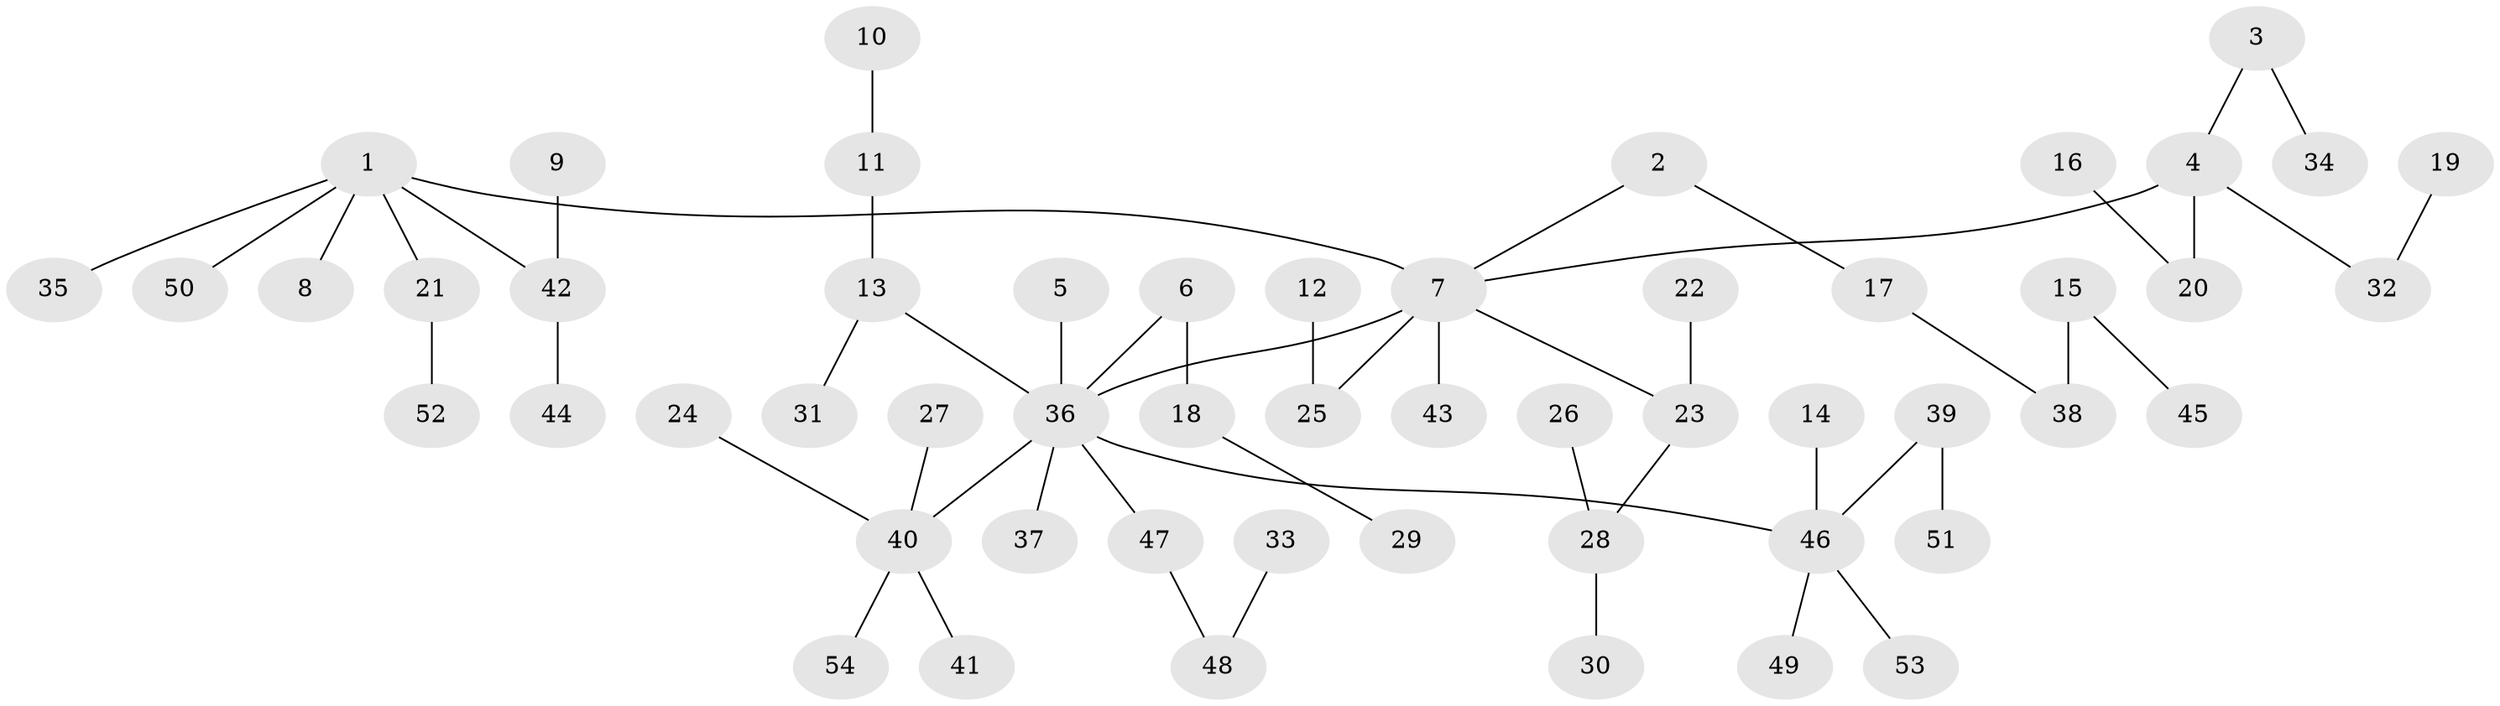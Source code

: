 // original degree distribution, {4: 0.056074766355140186, 8: 0.018691588785046728, 5: 0.018691588785046728, 2: 0.17757009345794392, 3: 0.16822429906542055, 6: 0.018691588785046728, 1: 0.5420560747663551}
// Generated by graph-tools (version 1.1) at 2025/26/03/09/25 03:26:26]
// undirected, 54 vertices, 53 edges
graph export_dot {
graph [start="1"]
  node [color=gray90,style=filled];
  1;
  2;
  3;
  4;
  5;
  6;
  7;
  8;
  9;
  10;
  11;
  12;
  13;
  14;
  15;
  16;
  17;
  18;
  19;
  20;
  21;
  22;
  23;
  24;
  25;
  26;
  27;
  28;
  29;
  30;
  31;
  32;
  33;
  34;
  35;
  36;
  37;
  38;
  39;
  40;
  41;
  42;
  43;
  44;
  45;
  46;
  47;
  48;
  49;
  50;
  51;
  52;
  53;
  54;
  1 -- 7 [weight=1.0];
  1 -- 8 [weight=1.0];
  1 -- 21 [weight=1.0];
  1 -- 35 [weight=1.0];
  1 -- 42 [weight=1.0];
  1 -- 50 [weight=1.0];
  2 -- 7 [weight=1.0];
  2 -- 17 [weight=1.0];
  3 -- 4 [weight=1.0];
  3 -- 34 [weight=1.0];
  4 -- 7 [weight=1.0];
  4 -- 20 [weight=1.0];
  4 -- 32 [weight=1.0];
  5 -- 36 [weight=1.0];
  6 -- 18 [weight=1.0];
  6 -- 36 [weight=1.0];
  7 -- 23 [weight=1.0];
  7 -- 25 [weight=1.0];
  7 -- 36 [weight=1.0];
  7 -- 43 [weight=1.0];
  9 -- 42 [weight=1.0];
  10 -- 11 [weight=1.0];
  11 -- 13 [weight=1.0];
  12 -- 25 [weight=1.0];
  13 -- 31 [weight=1.0];
  13 -- 36 [weight=1.0];
  14 -- 46 [weight=1.0];
  15 -- 38 [weight=1.0];
  15 -- 45 [weight=1.0];
  16 -- 20 [weight=1.0];
  17 -- 38 [weight=1.0];
  18 -- 29 [weight=1.0];
  19 -- 32 [weight=1.0];
  21 -- 52 [weight=1.0];
  22 -- 23 [weight=1.0];
  23 -- 28 [weight=1.0];
  24 -- 40 [weight=1.0];
  26 -- 28 [weight=1.0];
  27 -- 40 [weight=1.0];
  28 -- 30 [weight=1.0];
  33 -- 48 [weight=1.0];
  36 -- 37 [weight=1.0];
  36 -- 40 [weight=1.0];
  36 -- 46 [weight=1.0];
  36 -- 47 [weight=1.0];
  39 -- 46 [weight=1.0];
  39 -- 51 [weight=1.0];
  40 -- 41 [weight=1.0];
  40 -- 54 [weight=1.0];
  42 -- 44 [weight=1.0];
  46 -- 49 [weight=1.0];
  46 -- 53 [weight=1.0];
  47 -- 48 [weight=1.0];
}

